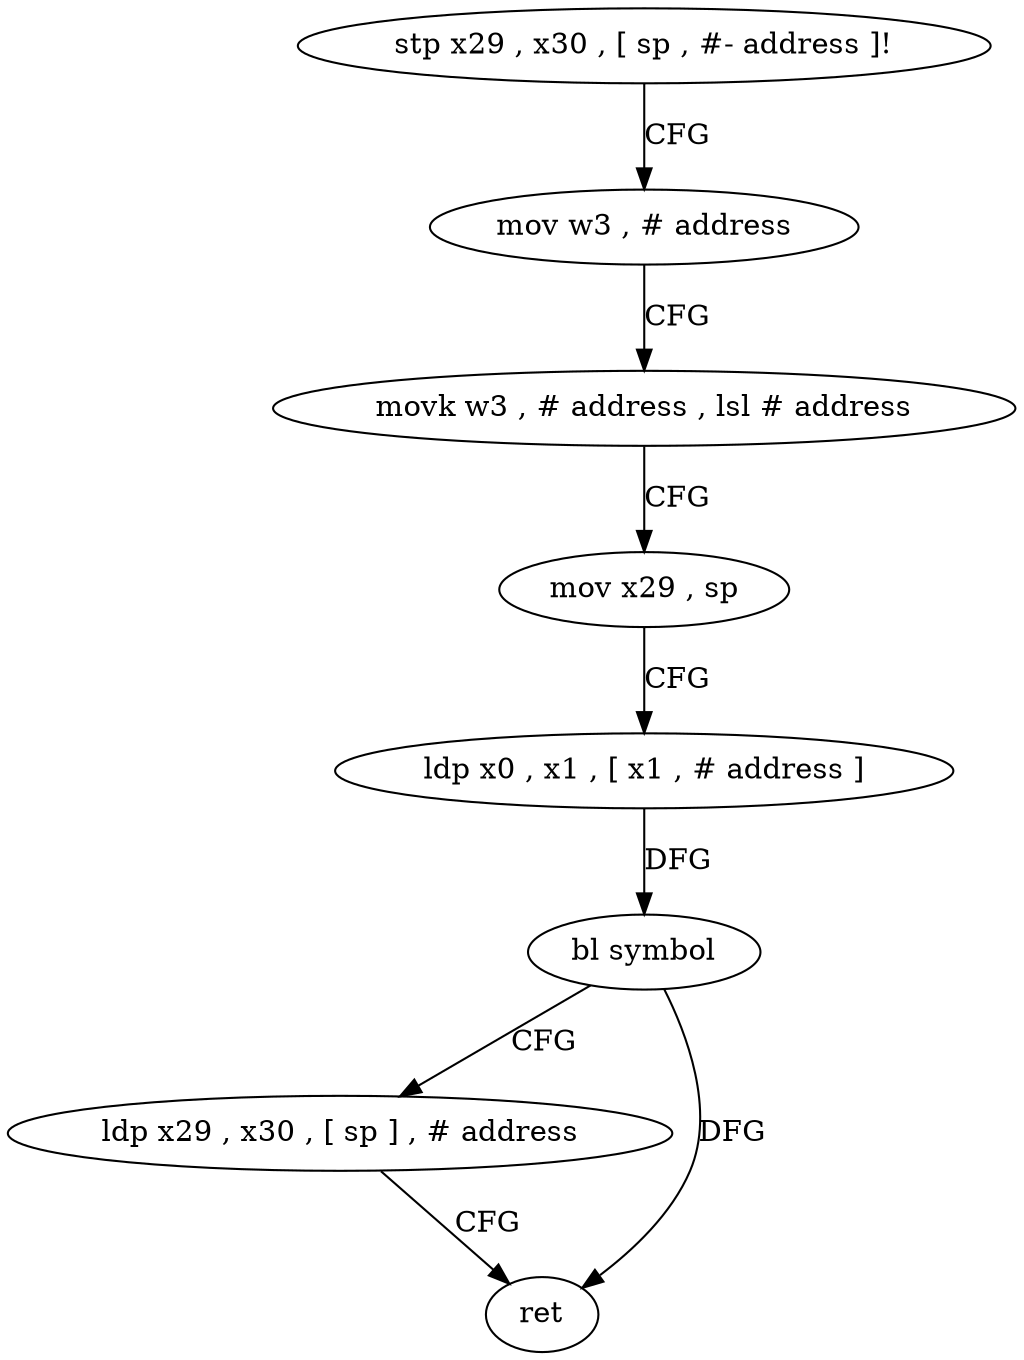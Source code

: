 digraph "func" {
"4213984" [label = "stp x29 , x30 , [ sp , #- address ]!" ]
"4213988" [label = "mov w3 , # address" ]
"4213992" [label = "movk w3 , # address , lsl # address" ]
"4213996" [label = "mov x29 , sp" ]
"4214000" [label = "ldp x0 , x1 , [ x1 , # address ]" ]
"4214004" [label = "bl symbol" ]
"4214008" [label = "ldp x29 , x30 , [ sp ] , # address" ]
"4214012" [label = "ret" ]
"4213984" -> "4213988" [ label = "CFG" ]
"4213988" -> "4213992" [ label = "CFG" ]
"4213992" -> "4213996" [ label = "CFG" ]
"4213996" -> "4214000" [ label = "CFG" ]
"4214000" -> "4214004" [ label = "DFG" ]
"4214004" -> "4214008" [ label = "CFG" ]
"4214004" -> "4214012" [ label = "DFG" ]
"4214008" -> "4214012" [ label = "CFG" ]
}
